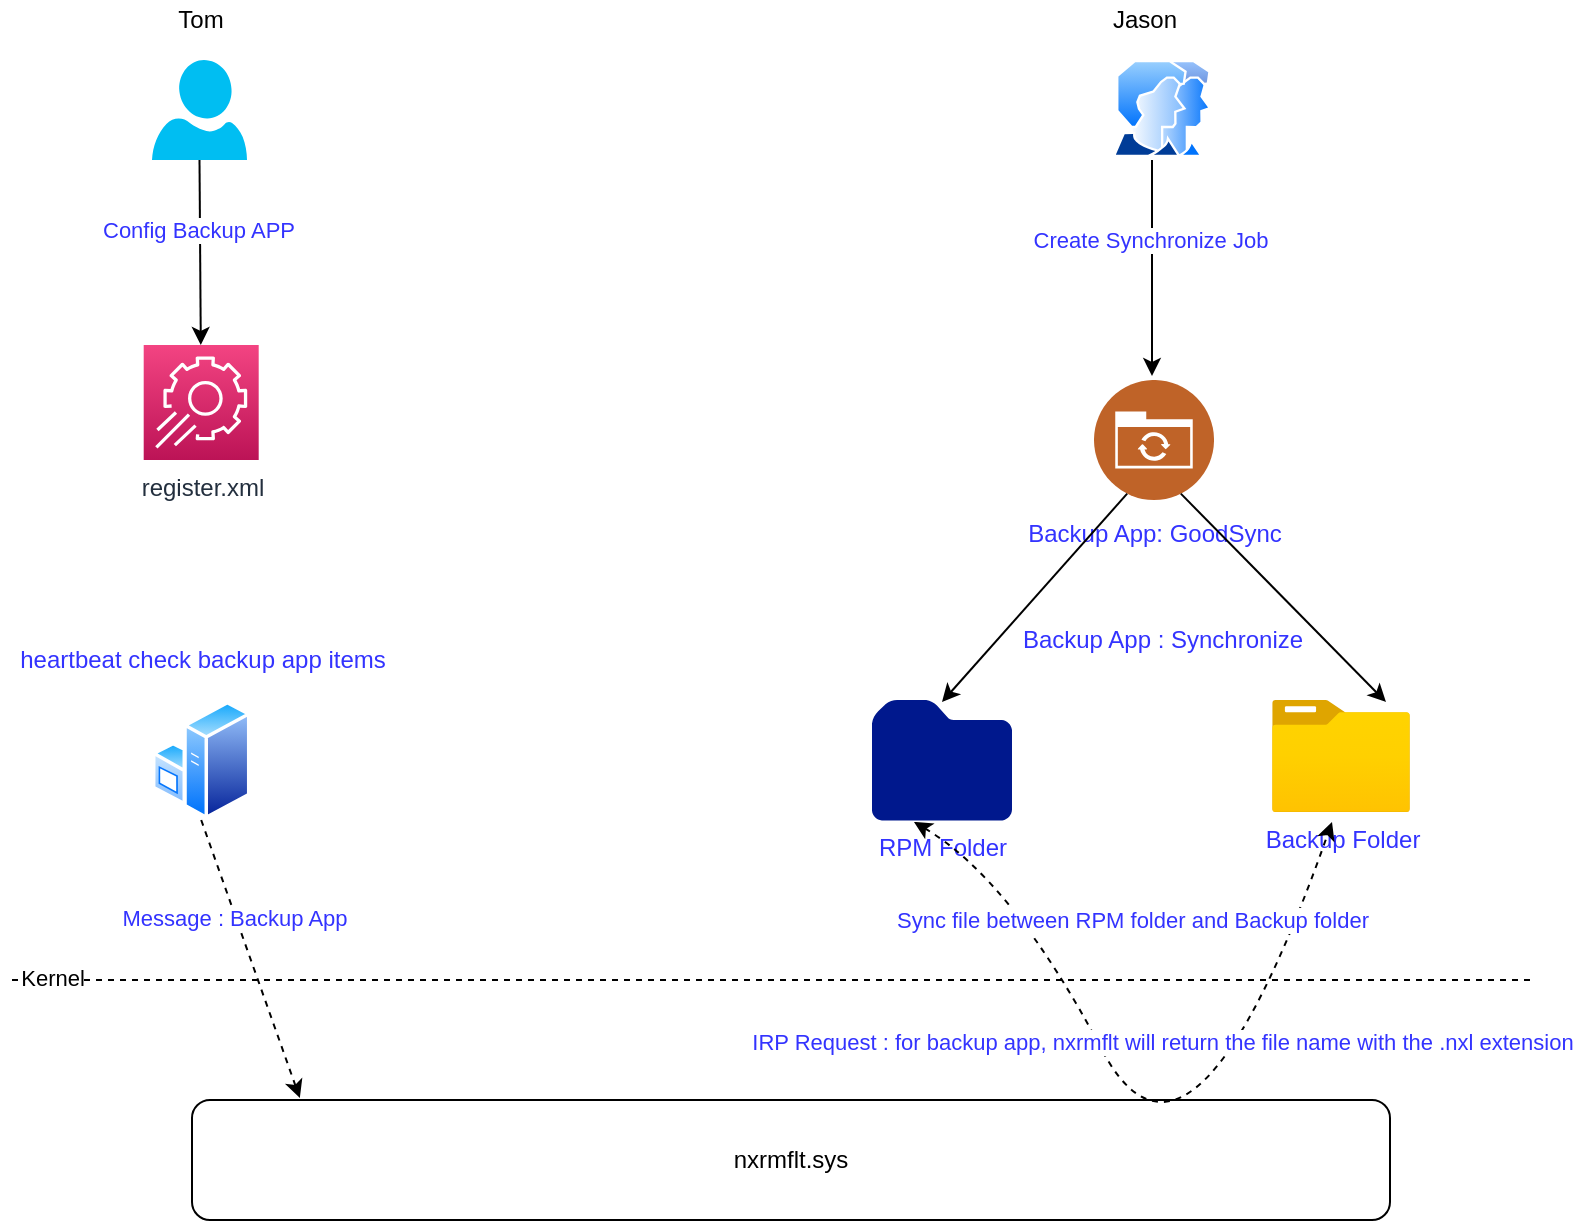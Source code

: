 <mxfile version="14.5.4" type="github">
  <diagram id="hzf8_sdcUa-K4uW4BbmH" name="Page-1">
    <mxGraphModel dx="1422" dy="789" grid="1" gridSize="10" guides="1" tooltips="1" connect="1" arrows="1" fold="1" page="1" pageScale="1" pageWidth="850" pageHeight="1100" math="0" shadow="0">
      <root>
        <mxCell id="0" />
        <mxCell id="1" parent="0" />
        <mxCell id="Pi0gEZVd3J4FXb9pj6LY-1" value="" style="verticalLabelPosition=bottom;html=1;verticalAlign=top;align=center;strokeColor=none;fillColor=#00BEF2;shape=mxgraph.azure.user;" parent="1" vertex="1">
          <mxGeometry x="120" y="40" width="47.5" height="50" as="geometry" />
        </mxCell>
        <mxCell id="Pi0gEZVd3J4FXb9pj6LY-5" value="" style="aspect=fixed;perimeter=ellipsePerimeter;html=1;align=center;shadow=0;dashed=0;spacingTop=3;image;image=img/lib/active_directory/user_accounts.svg;" parent="1" vertex="1">
          <mxGeometry x="600" y="40" width="50" height="48.5" as="geometry" />
        </mxCell>
        <mxCell id="Pi0gEZVd3J4FXb9pj6LY-9" value="register.xml" style="points=[[0,0,0],[0.25,0,0],[0.5,0,0],[0.75,0,0],[1,0,0],[0,1,0],[0.25,1,0],[0.5,1,0],[0.75,1,0],[1,1,0],[0,0.25,0],[0,0.5,0],[0,0.75,0],[1,0.25,0],[1,0.5,0],[1,0.75,0]];points=[[0,0,0],[0.25,0,0],[0.5,0,0],[0.75,0,0],[1,0,0],[0,1,0],[0.25,1,0],[0.5,1,0],[0.75,1,0],[1,1,0],[0,0.25,0],[0,0.5,0],[0,0.75,0],[1,0.25,0],[1,0.5,0],[1,0.75,0]];outlineConnect=0;fontColor=#232F3E;gradientColor=#F34482;gradientDirection=north;fillColor=#BC1356;strokeColor=#ffffff;dashed=0;verticalLabelPosition=bottom;verticalAlign=top;align=center;html=1;fontSize=12;fontStyle=0;aspect=fixed;shape=mxgraph.aws4.resourceIcon;resIcon=mxgraph.aws4.app_config;" parent="1" vertex="1">
          <mxGeometry x="115.85" y="182.5" width="57.5" height="57.5" as="geometry" />
        </mxCell>
        <mxCell id="Pi0gEZVd3J4FXb9pj6LY-10" value="&lt;font color=&quot;#3333ff&quot;&gt;Backup App: GoodSync&lt;/font&gt;" style="aspect=fixed;perimeter=ellipsePerimeter;html=1;align=center;shadow=0;dashed=0;fontColor=#4277BB;labelBackgroundColor=#ffffff;fontSize=12;spacingTop=3;image;image=img/lib/ibm/social/file_sync.svg;" parent="1" vertex="1">
          <mxGeometry x="591" y="200" width="60" height="60" as="geometry" />
        </mxCell>
        <mxCell id="Pi0gEZVd3J4FXb9pj6LY-11" value="&lt;font color=&quot;#3333ff&quot;&gt;RPM Folder&lt;/font&gt;" style="aspect=fixed;pointerEvents=1;shadow=0;dashed=0;html=1;strokeColor=none;labelPosition=center;verticalLabelPosition=bottom;verticalAlign=top;align=center;fillColor=#00188D;shape=mxgraph.mscae.enterprise.folder" parent="1" vertex="1">
          <mxGeometry x="480" y="360" width="70" height="60.2" as="geometry" />
        </mxCell>
        <mxCell id="Pi0gEZVd3J4FXb9pj6LY-12" value="&lt;font color=&quot;#3333ff&quot;&gt;Backup Folder&lt;/font&gt;" style="aspect=fixed;html=1;points=[];align=center;image;fontSize=12;image=img/lib/azure2/general/Folder_Blank.svg;" parent="1" vertex="1">
          <mxGeometry x="680" y="360" width="69" height="56.0" as="geometry" />
        </mxCell>
        <mxCell id="Pi0gEZVd3J4FXb9pj6LY-13" value="" style="aspect=fixed;perimeter=ellipsePerimeter;html=1;align=center;shadow=0;dashed=0;spacingTop=3;image;image=img/lib/active_directory/windows_server.svg;" parent="1" vertex="1">
          <mxGeometry x="120" y="360" width="49.2" height="60" as="geometry" />
        </mxCell>
        <mxCell id="HDU8M65EIWruSyrM3Y6O-1" value="" style="endArrow=none;dashed=1;html=1;" edge="1" parent="1">
          <mxGeometry width="50" height="50" relative="1" as="geometry">
            <mxPoint x="50" y="500" as="sourcePoint" />
            <mxPoint x="810" y="500" as="targetPoint" />
          </mxGeometry>
        </mxCell>
        <mxCell id="HDU8M65EIWruSyrM3Y6O-19" value="Kernel" style="edgeLabel;html=1;align=center;verticalAlign=middle;resizable=0;points=[];" vertex="1" connectable="0" parent="HDU8M65EIWruSyrM3Y6O-1">
          <mxGeometry x="-0.947" y="1" relative="1" as="geometry">
            <mxPoint as="offset" />
          </mxGeometry>
        </mxCell>
        <mxCell id="HDU8M65EIWruSyrM3Y6O-2" value="nxrmflt.sys" style="rounded=1;whiteSpace=wrap;html=1;" vertex="1" parent="1">
          <mxGeometry x="140" y="560" width="599" height="60" as="geometry" />
        </mxCell>
        <mxCell id="HDU8M65EIWruSyrM3Y6O-3" value="" style="endArrow=classic;html=1;exitX=0.5;exitY=1;exitDx=0;exitDy=0;exitPerimeter=0;" edge="1" parent="1" source="Pi0gEZVd3J4FXb9pj6LY-1" target="Pi0gEZVd3J4FXb9pj6LY-9">
          <mxGeometry width="50" height="50" relative="1" as="geometry">
            <mxPoint x="400" y="430" as="sourcePoint" />
            <mxPoint x="450" y="380" as="targetPoint" />
          </mxGeometry>
        </mxCell>
        <mxCell id="HDU8M65EIWruSyrM3Y6O-5" value="&lt;font color=&quot;#3333ff&quot;&gt;Config Backup APP&lt;/font&gt;" style="edgeLabel;html=1;align=center;verticalAlign=middle;resizable=0;points=[];" vertex="1" connectable="0" parent="HDU8M65EIWruSyrM3Y6O-3">
          <mxGeometry x="-0.255" y="-1" relative="1" as="geometry">
            <mxPoint as="offset" />
          </mxGeometry>
        </mxCell>
        <mxCell id="HDU8M65EIWruSyrM3Y6O-6" value="" style="endArrow=classic;html=1;" edge="1" parent="1">
          <mxGeometry width="50" height="50" relative="1" as="geometry">
            <mxPoint x="620" y="90" as="sourcePoint" />
            <mxPoint x="620" y="198" as="targetPoint" />
          </mxGeometry>
        </mxCell>
        <mxCell id="HDU8M65EIWruSyrM3Y6O-7" value="&lt;font color=&quot;#3333ff&quot;&gt;Create Synchronize Job&lt;/font&gt;" style="edgeLabel;html=1;align=center;verticalAlign=middle;resizable=0;points=[];" vertex="1" connectable="0" parent="HDU8M65EIWruSyrM3Y6O-6">
          <mxGeometry x="-0.259" y="-1" relative="1" as="geometry">
            <mxPoint as="offset" />
          </mxGeometry>
        </mxCell>
        <mxCell id="HDU8M65EIWruSyrM3Y6O-8" value="" style="endArrow=classic;html=1;exitX=0.25;exitY=1;exitDx=0;exitDy=0;entryX=0.5;entryY=0.017;entryDx=0;entryDy=0;entryPerimeter=0;" edge="1" parent="1" source="Pi0gEZVd3J4FXb9pj6LY-10" target="Pi0gEZVd3J4FXb9pj6LY-11">
          <mxGeometry width="50" height="50" relative="1" as="geometry">
            <mxPoint x="400" y="330" as="sourcePoint" />
            <mxPoint x="450" y="280" as="targetPoint" />
          </mxGeometry>
        </mxCell>
        <mxCell id="HDU8M65EIWruSyrM3Y6O-9" value="" style="curved=1;endArrow=classic;html=1;exitX=0.3;exitY=1.013;exitDx=0;exitDy=0;exitPerimeter=0;dashed=1;startArrow=classic;startFill=1;" edge="1" parent="1" source="Pi0gEZVd3J4FXb9pj6LY-11">
          <mxGeometry width="50" height="50" relative="1" as="geometry">
            <mxPoint x="420" y="460" as="sourcePoint" />
            <mxPoint x="710" y="421" as="targetPoint" />
            <Array as="points">
              <mxPoint x="550" y="450" />
              <mxPoint x="640" y="620" />
            </Array>
          </mxGeometry>
        </mxCell>
        <mxCell id="HDU8M65EIWruSyrM3Y6O-10" value="&lt;font color=&quot;#3333ff&quot;&gt;IRP Request : for backup app, nxrmflt will return the file name with the .nxl extension&lt;/font&gt;" style="edgeLabel;html=1;align=center;verticalAlign=middle;resizable=0;points=[];" vertex="1" connectable="0" parent="HDU8M65EIWruSyrM3Y6O-9">
          <mxGeometry x="-0.403" y="-2" relative="1" as="geometry">
            <mxPoint x="39.31" y="8.31" as="offset" />
          </mxGeometry>
        </mxCell>
        <mxCell id="HDU8M65EIWruSyrM3Y6O-15" value="&lt;font color=&quot;#3333ff&quot;&gt;Sync file between RPM folder and Backup folder&lt;/font&gt;" style="edgeLabel;html=1;align=center;verticalAlign=middle;resizable=0;points=[];" vertex="1" connectable="0" parent="HDU8M65EIWruSyrM3Y6O-9">
          <mxGeometry x="-0.701" y="-7" relative="1" as="geometry">
            <mxPoint x="60.55" y="6.07" as="offset" />
          </mxGeometry>
        </mxCell>
        <mxCell id="HDU8M65EIWruSyrM3Y6O-11" value="" style="shape=image;html=1;verticalAlign=top;verticalLabelPosition=bottom;labelBackgroundColor=#ffffff;imageAspect=0;aspect=fixed;image=https://cdn3.iconfinder.com/data/icons/interface-8/128/InterfaceExpendet-01-128.png" vertex="1" parent="1">
          <mxGeometry x="89.6" y="240" width="110" height="110" as="geometry" />
        </mxCell>
        <mxCell id="HDU8M65EIWruSyrM3Y6O-13" value="&lt;font color=&quot;#3333ff&quot;&gt;heartbeat check backup app items&lt;/font&gt;" style="text;html=1;align=center;verticalAlign=middle;resizable=0;points=[];autosize=1;" vertex="1" parent="1">
          <mxGeometry x="44.6" y="330" width="200" height="20" as="geometry" />
        </mxCell>
        <mxCell id="HDU8M65EIWruSyrM3Y6O-14" value="" style="endArrow=classic;html=1;dashed=1;exitX=0.5;exitY=1;exitDx=0;exitDy=0;entryX=0.09;entryY=-0.017;entryDx=0;entryDy=0;entryPerimeter=0;" edge="1" parent="1" source="Pi0gEZVd3J4FXb9pj6LY-13" target="HDU8M65EIWruSyrM3Y6O-2">
          <mxGeometry width="50" height="50" relative="1" as="geometry">
            <mxPoint x="400" y="330" as="sourcePoint" />
            <mxPoint x="450" y="280" as="targetPoint" />
          </mxGeometry>
        </mxCell>
        <mxCell id="HDU8M65EIWruSyrM3Y6O-16" value="&lt;font color=&quot;#3333ff&quot;&gt;Message : Backup App&lt;/font&gt;" style="edgeLabel;html=1;align=center;verticalAlign=middle;resizable=0;points=[];" vertex="1" connectable="0" parent="HDU8M65EIWruSyrM3Y6O-14">
          <mxGeometry x="-0.299" y="-1" relative="1" as="geometry">
            <mxPoint as="offset" />
          </mxGeometry>
        </mxCell>
        <mxCell id="HDU8M65EIWruSyrM3Y6O-17" value="Tom" style="text;html=1;align=center;verticalAlign=middle;resizable=0;points=[];autosize=1;" vertex="1" parent="1">
          <mxGeometry x="123.75" y="10" width="40" height="20" as="geometry" />
        </mxCell>
        <mxCell id="HDU8M65EIWruSyrM3Y6O-18" value="Jason" style="text;html=1;align=center;verticalAlign=middle;resizable=0;points=[];autosize=1;" vertex="1" parent="1">
          <mxGeometry x="591" y="10" width="50" height="20" as="geometry" />
        </mxCell>
        <mxCell id="HDU8M65EIWruSyrM3Y6O-20" value="" style="endArrow=classic;html=1;exitX=0.75;exitY=1;exitDx=0;exitDy=0;entryX=0.826;entryY=0.018;entryDx=0;entryDy=0;entryPerimeter=0;" edge="1" parent="1" source="Pi0gEZVd3J4FXb9pj6LY-10" target="Pi0gEZVd3J4FXb9pj6LY-12">
          <mxGeometry width="50" height="50" relative="1" as="geometry">
            <mxPoint x="400" y="330" as="sourcePoint" />
            <mxPoint x="450" y="280" as="targetPoint" />
          </mxGeometry>
        </mxCell>
        <mxCell id="HDU8M65EIWruSyrM3Y6O-21" value="&lt;font color=&quot;#3333ff&quot;&gt;Backup App : Synchronize&lt;/font&gt;" style="text;html=1;align=center;verticalAlign=middle;resizable=0;points=[];autosize=1;" vertex="1" parent="1">
          <mxGeometry x="550" y="320" width="150" height="20" as="geometry" />
        </mxCell>
      </root>
    </mxGraphModel>
  </diagram>
</mxfile>
